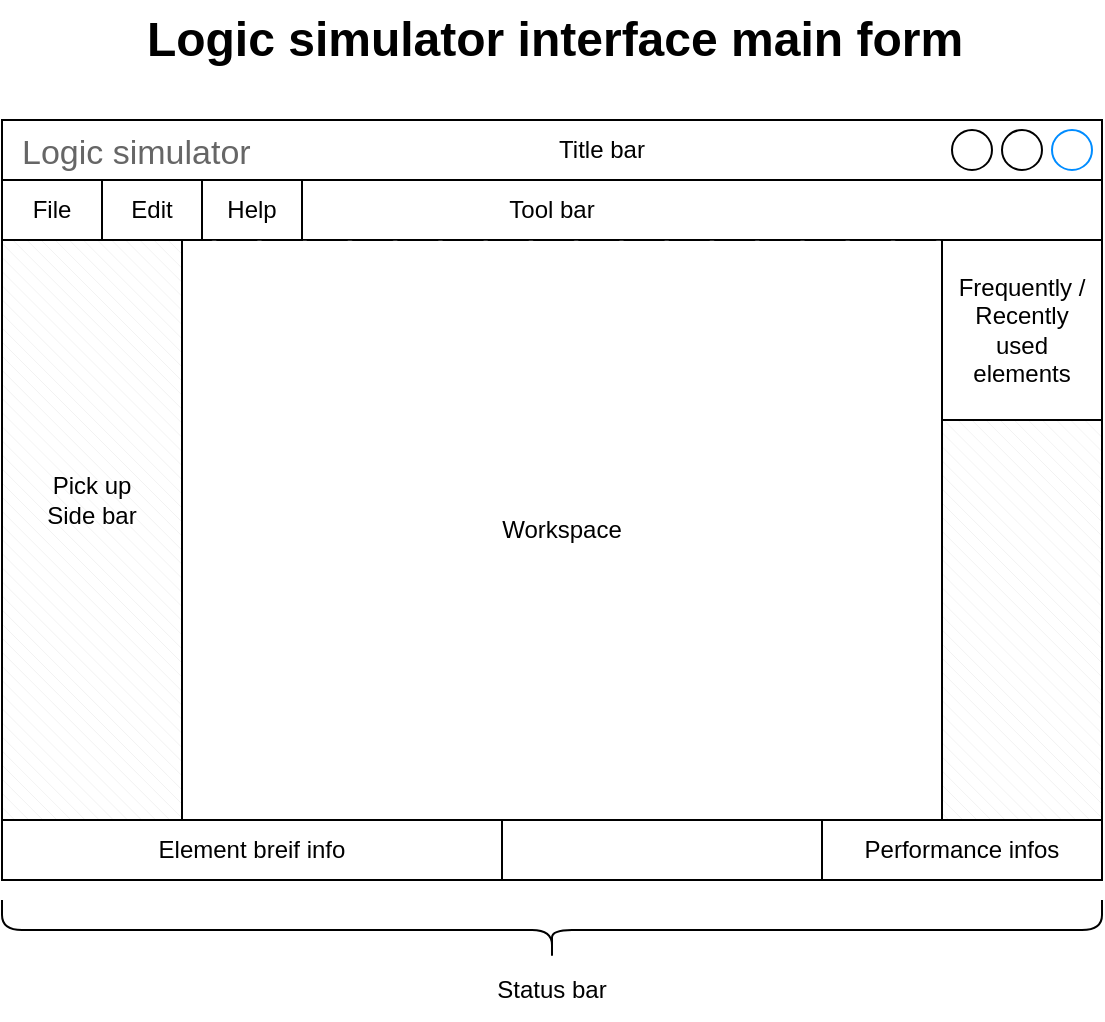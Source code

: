 <mxfile version="21.5.1" type="device" pages="2">
  <diagram id="OG2f1sFL55rAO248vY-V" name="Interface-Main-Form">
    <mxGraphModel dx="856" dy="511" grid="1" gridSize="10" guides="1" tooltips="1" connect="1" arrows="1" fold="1" page="1" pageScale="1" pageWidth="850" pageHeight="1100" math="0" shadow="0">
      <root>
        <mxCell id="0" />
        <mxCell id="1" parent="0" />
        <mxCell id="NI8Sg1Z2OtkD3nPzd_x8-1" value="Logic simulator interface main form" style="text;strokeColor=none;fillColor=none;html=1;fontSize=24;fontStyle=1;verticalAlign=middle;align=center;labelBackgroundColor=none;labelBorderColor=none;spacingTop=0;rounded=0;shadow=0;glass=0;" parent="1" vertex="1">
          <mxGeometry x="223" y="10" width="405" height="40" as="geometry" />
        </mxCell>
        <mxCell id="NI8Sg1Z2OtkD3nPzd_x8-2" value="Logic simulator" style="strokeWidth=1;shadow=0;dashed=0;align=center;html=1;shape=mxgraph.mockup.containers.window;align=left;verticalAlign=top;spacingLeft=8;strokeColor2=#008cff;strokeColor3=#c4c4c4;fontColor=#666666;mainText=;fontSize=17;labelBackgroundColor=none;whiteSpace=wrap;" parent="1" vertex="1">
          <mxGeometry x="150" y="70" width="550" height="380" as="geometry" />
        </mxCell>
        <mxCell id="NI8Sg1Z2OtkD3nPzd_x8-3" value="Tool bar" style="rounded=0;whiteSpace=wrap;html=1;" parent="1" vertex="1">
          <mxGeometry x="150" y="100" width="550" height="30" as="geometry" />
        </mxCell>
        <mxCell id="NI8Sg1Z2OtkD3nPzd_x8-4" value="" style="rounded=0;whiteSpace=wrap;html=1;" parent="1" vertex="1">
          <mxGeometry x="150" y="420" width="550" height="30" as="geometry" />
        </mxCell>
        <mxCell id="NI8Sg1Z2OtkD3nPzd_x8-5" value="Performance infos" style="shape=partialRectangle;whiteSpace=wrap;html=1;right=0;top=0;bottom=0;fillColor=none;routingCenterX=-0.5;" parent="1" vertex="1">
          <mxGeometry x="560" y="420" width="140" height="30" as="geometry" />
        </mxCell>
        <mxCell id="NI8Sg1Z2OtkD3nPzd_x8-6" value="Element breif info" style="shape=partialRectangle;whiteSpace=wrap;html=1;right=0;top=0;bottom=0;fillColor=none;routingCenterX=-0.5;flipH=1;" parent="1" vertex="1">
          <mxGeometry x="150" y="420" width="250" height="30" as="geometry" />
        </mxCell>
        <mxCell id="NI8Sg1Z2OtkD3nPzd_x8-7" value="" style="shape=curlyBracket;whiteSpace=wrap;html=1;rounded=1;labelPosition=left;verticalLabelPosition=middle;align=right;verticalAlign=middle;direction=north;size=0.5;flipV=0;" parent="1" vertex="1">
          <mxGeometry x="150" y="460" width="550" height="30" as="geometry" />
        </mxCell>
        <mxCell id="NI8Sg1Z2OtkD3nPzd_x8-8" value="Status bar" style="text;html=1;strokeColor=none;fillColor=none;align=center;verticalAlign=middle;whiteSpace=wrap;rounded=0;" parent="1" vertex="1">
          <mxGeometry x="395" y="490" width="60" height="30" as="geometry" />
        </mxCell>
        <mxCell id="NI8Sg1Z2OtkD3nPzd_x8-9" value="" style="verticalLabelPosition=bottom;verticalAlign=top;html=1;shape=mxgraph.basic.patternFillRect;fillStyle=diagRev;step=5;fillStrokeWidth=0.2;fillStrokeColor=#dddddd;" parent="1" vertex="1">
          <mxGeometry x="150" y="130" width="90" height="290" as="geometry" />
        </mxCell>
        <mxCell id="NI8Sg1Z2OtkD3nPzd_x8-10" value="Pick up&lt;br&gt;Side bar" style="text;html=1;strokeColor=none;fillColor=none;align=center;verticalAlign=middle;whiteSpace=wrap;rounded=0;" parent="1" vertex="1">
          <mxGeometry x="165" y="245" width="60" height="30" as="geometry" />
        </mxCell>
        <mxCell id="NI8Sg1Z2OtkD3nPzd_x8-11" value="Workspace" style="rounded=0;whiteSpace=wrap;html=1;fillStyle=dashed;fillColor=#FFFFFF;strokeColor=default;strokeWidth=1;perimeterSpacing=0;opacity=30;" parent="1" vertex="1">
          <mxGeometry x="240" y="130" width="380" height="290" as="geometry" />
        </mxCell>
        <mxCell id="NI8Sg1Z2OtkD3nPzd_x8-12" value="Title bar" style="text;html=1;strokeColor=none;fillColor=none;align=center;verticalAlign=middle;whiteSpace=wrap;rounded=0;" parent="1" vertex="1">
          <mxGeometry x="420" y="70" width="60" height="30" as="geometry" />
        </mxCell>
        <mxCell id="NI8Sg1Z2OtkD3nPzd_x8-13" value="File" style="shape=partialRectangle;whiteSpace=wrap;html=1;right=0;top=0;bottom=0;fillColor=none;routingCenterX=-0.5;flipH=1;" parent="1" vertex="1">
          <mxGeometry x="150" y="100" width="50" height="30" as="geometry" />
        </mxCell>
        <mxCell id="NI8Sg1Z2OtkD3nPzd_x8-14" value="Edit" style="shape=partialRectangle;whiteSpace=wrap;html=1;right=0;top=0;bottom=0;fillColor=none;routingCenterX=-0.5;flipH=1;" parent="1" vertex="1">
          <mxGeometry x="200" y="100" width="50" height="30" as="geometry" />
        </mxCell>
        <mxCell id="NI8Sg1Z2OtkD3nPzd_x8-15" value="Help" style="shape=partialRectangle;whiteSpace=wrap;html=1;right=0;top=0;bottom=0;fillColor=none;routingCenterX=-0.5;flipH=1;" parent="1" vertex="1">
          <mxGeometry x="250" y="100" width="50" height="30" as="geometry" />
        </mxCell>
        <mxCell id="9Z9pE5Dj8Uvhc_ZKD6Wf-2" value="" style="verticalLabelPosition=bottom;verticalAlign=top;html=1;shape=mxgraph.basic.patternFillRect;fillStyle=diagRev;step=5;fillStrokeWidth=0.2;fillStrokeColor=#dddddd;" parent="1" vertex="1">
          <mxGeometry x="620" y="130" width="80" height="290" as="geometry" />
        </mxCell>
        <mxCell id="9Z9pE5Dj8Uvhc_ZKD6Wf-4" value="Frequently / Recently&lt;br&gt;used&lt;br&gt;elements" style="whiteSpace=wrap;html=1;" parent="1" vertex="1">
          <mxGeometry x="620" y="130" width="80" height="90" as="geometry" />
        </mxCell>
      </root>
    </mxGraphModel>
  </diagram>
  <diagram name="Main-Diagram" id="ec-B2XGhp9YhawGBD6rM">
    <mxGraphModel dx="856" dy="511" grid="1" gridSize="10" guides="1" tooltips="1" connect="1" arrows="1" fold="1" page="1" pageScale="1" pageWidth="850" pageHeight="1100" background="none" math="0" shadow="0">
      <root>
        <mxCell id="0" />
        <mxCell id="1" parent="0" />
        <mxCell id="m5PDBYQBEZbPhpN9fFBM-1" value="Logic simulator diagram" style="text;strokeColor=none;fillColor=none;html=1;fontSize=24;fontStyle=1;verticalAlign=middle;align=center;" parent="1" vertex="1">
          <mxGeometry x="278" y="10" width="295" height="40" as="geometry" />
        </mxCell>
        <mxCell id="m5PDBYQBEZbPhpN9fFBM-4" value="" style="rounded=0;whiteSpace=wrap;html=1;labelBackgroundColor=none;fillColor=none;" parent="1" vertex="1">
          <mxGeometry x="20" y="60" width="140" height="70" as="geometry" />
        </mxCell>
        <mxCell id="m5PDBYQBEZbPhpN9fFBM-3" value="&lt;font style=&quot;&quot;&gt;&lt;font style=&quot;font-size: 22px;&quot;&gt;Brief:&lt;/font&gt;&lt;br&gt;&lt;font style=&quot;font-size: 14px;&quot;&gt;Language: C++&lt;br&gt;&lt;/font&gt;&lt;span style=&quot;font-size: 14px;&quot;&gt;Libary: SDL2&lt;/span&gt;&lt;br&gt;&lt;/font&gt;" style="text;html=1;strokeColor=none;fillColor=none;align=left;verticalAlign=top;whiteSpace=wrap;rounded=0;spacingLeft=7;labelBorderColor=none;spacing=0;" parent="1" vertex="1">
          <mxGeometry x="20" y="60" width="110" height="70" as="geometry" />
        </mxCell>
        <mxCell id="VSFz6ar4uuo32fP8vjk9-1" value="Main Program" style="whiteSpace=wrap;html=1;verticalAlign=top;" parent="1" vertex="1">
          <mxGeometry x="225" y="60" width="530" height="280" as="geometry" />
        </mxCell>
        <mxCell id="VSFz6ar4uuo32fP8vjk9-3" value="Main window (SDL_Window)" style="whiteSpace=wrap;html=1;verticalAlign=top;" parent="1" vertex="1">
          <mxGeometry x="425" y="100" width="320" height="220" as="geometry" />
        </mxCell>
        <mxCell id="VSFz6ar4uuo32fP8vjk9-5" style="edgeStyle=orthogonalEdgeStyle;rounded=0;orthogonalLoop=1;jettySize=auto;html=1;entryX=0;entryY=0.5;entryDx=0;entryDy=0;fillColor=#1ba1e2;strokeColor=#006EAF;" parent="1" source="VSFz6ar4uuo32fP8vjk9-4" target="VSFz6ar4uuo32fP8vjk9-3" edge="1">
          <mxGeometry relative="1" as="geometry" />
        </mxCell>
        <mxCell id="VSFz6ar4uuo32fP8vjk9-7" value="Updates" style="edgeLabel;html=1;align=center;verticalAlign=middle;resizable=0;points=[];horizontal=1;" parent="VSFz6ar4uuo32fP8vjk9-5" vertex="1" connectable="0">
          <mxGeometry x="-0.3" y="1" relative="1" as="geometry">
            <mxPoint x="-6" y="18" as="offset" />
          </mxGeometry>
        </mxCell>
        <mxCell id="VSFz6ar4uuo32fP8vjk9-4" value="Main renderer (SDL_Renderer)" style="whiteSpace=wrap;html=1;" parent="1" vertex="1">
          <mxGeometry x="235" y="100" width="120" height="60" as="geometry" />
        </mxCell>
        <mxCell id="sDc5UA4R_ALe3xpX3wN5-1" value="Component picker" style="whiteSpace=wrap;html=1;fillStyle=dashed;fillColor=none;" parent="1" vertex="1">
          <mxGeometry x="435" y="140" width="120" height="30" as="geometry" />
        </mxCell>
        <mxCell id="sDc5UA4R_ALe3xpX3wN5-2" value="Workspace" style="whiteSpace=wrap;html=1;verticalAlign=top;fillStyle=dashed;fillColor=none;fontColor=#ffffff;strokeColor=default;" parent="1" vertex="1">
          <mxGeometry x="435" y="180" width="120" height="130" as="geometry" />
        </mxCell>
        <mxCell id="sDc5UA4R_ALe3xpX3wN5-3" value="Surface (SDL_Surface)" style="whiteSpace=wrap;html=1;" parent="1" vertex="1">
          <mxGeometry x="445" y="260" width="90" height="40" as="geometry" />
        </mxCell>
        <mxCell id="sDc5UA4R_ALe3xpX3wN5-14" value="Components Register" style="whiteSpace=wrap;html=1;" parent="1" vertex="1">
          <mxGeometry x="445" y="212.5" width="90" height="35" as="geometry" />
        </mxCell>
        <mxCell id="sDc5UA4R_ALe3xpX3wN5-18" value="Component" style="whiteSpace=wrap;html=1;verticalAlign=top;fillColor=none;fontColor=#ffffff;strokeColor=default;fillStyle=dashed;" parent="1" vertex="1">
          <mxGeometry x="615" y="130" width="120" height="105" as="geometry" />
        </mxCell>
        <mxCell id="sDc5UA4R_ALe3xpX3wN5-10" value="Coords" style="whiteSpace=wrap;html=1;" parent="1" vertex="1">
          <mxGeometry x="635" y="170" width="70" height="20" as="geometry" />
        </mxCell>
        <mxCell id="sDc5UA4R_ALe3xpX3wN5-16" style="edgeStyle=orthogonalEdgeStyle;rounded=0;orthogonalLoop=1;jettySize=auto;html=1;exitX=0;exitY=0.5;exitDx=0;exitDy=0;entryX=1;entryY=0.5;entryDx=0;entryDy=0;fillColor=#1ba1e2;strokeColor=#006EAF;" parent="1" source="sDc5UA4R_ALe3xpX3wN5-10" target="sDc5UA4R_ALe3xpX3wN5-14" edge="1">
          <mxGeometry relative="1" as="geometry" />
        </mxCell>
        <mxCell id="sDc5UA4R_ALe3xpX3wN5-11" value="Surface" style="whiteSpace=wrap;html=1;" parent="1" vertex="1">
          <mxGeometry x="635" y="200" width="70" height="20" as="geometry" />
        </mxCell>
        <mxCell id="sDc5UA4R_ALe3xpX3wN5-17" style="edgeStyle=orthogonalEdgeStyle;rounded=0;orthogonalLoop=1;jettySize=auto;html=1;exitX=0;exitY=0.5;exitDx=0;exitDy=0;entryX=1;entryY=0.5;entryDx=0;entryDy=0;fillColor=#1ba1e2;strokeColor=#006EAF;" parent="1" source="sDc5UA4R_ALe3xpX3wN5-11" target="sDc5UA4R_ALe3xpX3wN5-3" edge="1">
          <mxGeometry relative="1" as="geometry">
            <Array as="points">
              <mxPoint x="605" y="210" />
              <mxPoint x="605" y="280" />
            </Array>
          </mxGeometry>
        </mxCell>
        <mxCell id="sDc5UA4R_ALe3xpX3wN5-20" style="edgeStyle=orthogonalEdgeStyle;rounded=0;orthogonalLoop=1;jettySize=auto;html=1;exitX=1;exitY=0.5;exitDx=0;exitDy=0;entryX=1;entryY=0.5;entryDx=0;entryDy=0;fillColor=#1ba1e2;strokeColor=#006EAF;" parent="1" source="sDc5UA4R_ALe3xpX3wN5-1" target="sDc5UA4R_ALe3xpX3wN5-10" edge="1">
          <mxGeometry relative="1" as="geometry">
            <Array as="points">
              <mxPoint x="725" y="155" />
              <mxPoint x="725" y="180" />
            </Array>
          </mxGeometry>
        </mxCell>
        <mxCell id="sDc5UA4R_ALe3xpX3wN5-21" style="edgeStyle=orthogonalEdgeStyle;rounded=0;orthogonalLoop=1;jettySize=auto;html=1;exitX=1;exitY=0.5;exitDx=0;exitDy=0;entryX=1;entryY=0.5;entryDx=0;entryDy=0;fillColor=#1ba1e2;strokeColor=#006EAF;" parent="1" source="sDc5UA4R_ALe3xpX3wN5-1" target="sDc5UA4R_ALe3xpX3wN5-11" edge="1">
          <mxGeometry relative="1" as="geometry">
            <Array as="points">
              <mxPoint x="725" y="155" />
              <mxPoint x="725" y="210" />
            </Array>
          </mxGeometry>
        </mxCell>
        <mxCell id="sDc5UA4R_ALe3xpX3wN5-22" value="Copy" style="edgeLabel;html=1;align=center;verticalAlign=middle;resizable=0;points=[];" parent="sDc5UA4R_ALe3xpX3wN5-21" vertex="1" connectable="0">
          <mxGeometry x="-0.795" y="-1" relative="1" as="geometry">
            <mxPoint y="-1" as="offset" />
          </mxGeometry>
        </mxCell>
        <mxCell id="3KWn7YpKTEG4VWdJ-UBv-1" value="&lt;b&gt;Workspace&lt;br&gt;&lt;br&gt;&lt;/b&gt;The main working surface, where components are placed and manipulated, it has the following members:" style="whiteSpace=wrap;html=1;verticalAlign=top;spacingTop=5;" parent="1" vertex="1">
          <mxGeometry x="20" y="370" width="420" height="270" as="geometry" />
        </mxCell>
        <mxCell id="3KWn7YpKTEG4VWdJ-UBv-2" value="&lt;b&gt;Components register:&lt;/b&gt;&amp;nbsp;stores all inserted components and wires with their coordinates." style="whiteSpace=wrap;html=1;align=left;verticalAlign=top;spacingLeft=4;" parent="1" vertex="1">
          <mxGeometry x="30" y="450" width="190" height="60" as="geometry" />
        </mxCell>
        <mxCell id="3KWn7YpKTEG4VWdJ-UBv-3" value="&lt;b&gt;Global surface: &lt;/b&gt;it&#39;s of type &#39;SDL_Surface&#39;, the main and the global components container." style="whiteSpace=wrap;html=1;align=left;verticalAlign=top;spacingLeft=4;" parent="1" vertex="1">
          <mxGeometry x="30" y="520" width="190" height="60" as="geometry" />
        </mxCell>
        <mxCell id="ZBSD3v2UthRgnOuR1E1o-1" value="&lt;b&gt;Context menu:&lt;/b&gt;&amp;nbsp;handles multiple workspace actions." style="whiteSpace=wrap;html=1;align=left;verticalAlign=top;spacingLeft=4;" parent="1" vertex="1">
          <mxGeometry x="30" y="590" width="190" height="40" as="geometry" />
        </mxCell>
        <mxCell id="ZBSD3v2UthRgnOuR1E1o-3" value="&lt;b&gt;Grid system:&lt;/b&gt;&amp;nbsp;the workspace should have grid properties for placing diffrent components and moving them (snapping)." style="whiteSpace=wrap;html=1;align=left;verticalAlign=top;spacingLeft=4;" parent="1" vertex="1">
          <mxGeometry x="235" y="450" width="190" height="70" as="geometry" />
        </mxCell>
        <mxCell id="ZBSD3v2UthRgnOuR1E1o-4" value="&lt;b&gt;Mouse pointer allocator:&lt;/b&gt;&amp;nbsp;this will allocate mouse pointer position when it is inside workspace surface, this can manipulate multiple components and circuits." style="whiteSpace=wrap;html=1;align=left;verticalAlign=top;spacingLeft=4;" parent="1" vertex="1">
          <mxGeometry x="235" y="530" width="190" height="80" as="geometry" />
        </mxCell>
        <mxCell id="ZBSD3v2UthRgnOuR1E1o-5" value="&lt;b&gt;Component&lt;/b&gt;&lt;br&gt;&lt;br&gt;The main unit of logical circuit, it may be an AND, OR gate in built-in and can be extended to multiple complex components assembled together, it can be placed and manipulated in workspace, it has the following members:" style="whiteSpace=wrap;html=1;verticalAlign=top;spacingTop=5;" parent="1" vertex="1">
          <mxGeometry x="450" y="370" width="350" height="280" as="geometry" />
        </mxCell>
        <mxCell id="ZBSD3v2UthRgnOuR1E1o-7" value="&lt;b&gt;Shape:&lt;/b&gt;&amp;nbsp;the main graphical shape of component, it can make distinguishing the second one easy amoung others like." style="whiteSpace=wrap;html=1;align=left;verticalAlign=top;spacingLeft=4;" parent="1" vertex="1">
          <mxGeometry x="460" y="475" width="150" height="85" as="geometry" />
        </mxCell>
        <mxCell id="ZBSD3v2UthRgnOuR1E1o-8" value="&lt;b&gt;Pins:&lt;/b&gt;&amp;nbsp;these are inputs and outputs of the component, they are refrences to other component pins." style="whiteSpace=wrap;html=1;align=left;verticalAlign=top;spacingLeft=4;" parent="1" vertex="1">
          <mxGeometry x="460" y="570" width="150" height="70" as="geometry" />
        </mxCell>
        <mxCell id="ZBSD3v2UthRgnOuR1E1o-9" value="&lt;b&gt;Component logic:&lt;/b&gt;&amp;nbsp;the main component set of rules and conditions that create outputs according to inputs, which describes the component functionnality." style="whiteSpace=wrap;html=1;align=left;verticalAlign=top;spacingLeft=4;" parent="1" vertex="1">
          <mxGeometry x="625" y="475" width="165" height="95" as="geometry" />
        </mxCell>
        <mxCell id="sP2U5dTdrGwlujyf8ZMa-2" value="&lt;b&gt;Project structure&lt;/b&gt;&lt;br&gt;The project main file system structure that serials the workspace and stores it for the ability to save project and make it portable, it is an xml file handling all of that, its brief content as follows:" style="whiteSpace=wrap;html=1;verticalAlign=top;spacingTop=0;spacingLeft=0;spacingRight=0;spacing=5;" parent="1" vertex="1">
          <mxGeometry x="20" y="660" width="220" height="300" as="geometry" />
        </mxCell>
        <mxCell id="sP2U5dTdrGwlujyf8ZMa-3" value="&lt;b&gt;Workspace properties:&lt;/b&gt;&amp;nbsp;diffrent workspace properties." style="whiteSpace=wrap;html=1;align=left;verticalAlign=top;spacingLeft=4;" parent="1" vertex="1">
          <mxGeometry x="30" y="770" width="190" height="40" as="geometry" />
        </mxCell>
        <mxCell id="sP2U5dTdrGwlujyf8ZMa-4" value="&lt;b&gt;Components placement:&lt;/b&gt;&amp;nbsp;stores components inserted in workspace with all of their properties to be loaded into workspace components register." style="whiteSpace=wrap;html=1;align=left;verticalAlign=top;spacingLeft=4;" parent="1" vertex="1">
          <mxGeometry x="30" y="820" width="190" height="80" as="geometry" />
        </mxCell>
        <mxCell id="sP2U5dTdrGwlujyf8ZMa-5" value="&lt;b&gt;Project properties:&lt;/b&gt;&amp;nbsp;diffrent project properties and settings." style="whiteSpace=wrap;html=1;align=left;verticalAlign=top;spacingLeft=4;" parent="1" vertex="1">
          <mxGeometry x="30" y="910" width="190" height="40" as="geometry" />
        </mxCell>
        <mxCell id="sP2U5dTdrGwlujyf8ZMa-6" value="&lt;b&gt;Component picker&lt;/b&gt;&lt;br&gt;&lt;br&gt;It can be a side bar, window, or a context menu item, where the user can pick a component and place it into workspace, it may have 2 picking modes: continous (multiple placing) and descrete (drag and drop)." style="whiteSpace=wrap;html=1;verticalAlign=top;spacingTop=5;" parent="1" vertex="1">
          <mxGeometry x="20" y="150" width="130" height="190" as="geometry" />
        </mxCell>
        <mxCell id="ZBSD3v2UthRgnOuR1E1o-6" style="edgeStyle=orthogonalEdgeStyle;rounded=0;orthogonalLoop=1;jettySize=auto;html=1;exitX=1;exitY=0.5;exitDx=0;exitDy=0;fillColor=#1ba1e2;strokeColor=#006EAF;" parent="1" source="sDc5UA4R_ALe3xpX3wN5-18" target="ZBSD3v2UthRgnOuR1E1o-5" edge="1">
          <mxGeometry relative="1" as="geometry">
            <Array as="points">
              <mxPoint x="780" y="183" />
              <mxPoint x="780" y="350" />
              <mxPoint x="630" y="350" />
            </Array>
          </mxGeometry>
        </mxCell>
        <mxCell id="3KWn7YpKTEG4VWdJ-UBv-33" style="edgeStyle=orthogonalEdgeStyle;rounded=0;orthogonalLoop=1;jettySize=auto;html=1;exitX=0;exitY=0.5;exitDx=0;exitDy=0;entryX=0.5;entryY=0;entryDx=0;entryDy=0;fillColor=#1ba1e2;strokeColor=#006EAF;" parent="1" source="sDc5UA4R_ALe3xpX3wN5-2" target="3KWn7YpKTEG4VWdJ-UBv-1" edge="1">
          <mxGeometry relative="1" as="geometry">
            <Array as="points">
              <mxPoint x="200" y="245" />
              <mxPoint x="200" y="350" />
              <mxPoint x="230" y="350" />
            </Array>
          </mxGeometry>
        </mxCell>
        <mxCell id="sP2U5dTdrGwlujyf8ZMa-7" style="edgeStyle=orthogonalEdgeStyle;rounded=0;orthogonalLoop=1;jettySize=auto;html=1;exitX=0;exitY=0.5;exitDx=0;exitDy=0;entryX=1;entryY=0.25;entryDx=0;entryDy=0;fillColor=#1ba1e2;strokeColor=#006EAF;" parent="1" source="sDc5UA4R_ALe3xpX3wN5-1" target="sP2U5dTdrGwlujyf8ZMa-6" edge="1">
          <mxGeometry relative="1" as="geometry">
            <Array as="points">
              <mxPoint x="410" y="155" />
              <mxPoint x="410" y="90" />
              <mxPoint x="200" y="90" />
              <mxPoint x="200" y="198" />
            </Array>
          </mxGeometry>
        </mxCell>
        <mxCell id="TyoQpwEJwcEPV2SL_oIu-78" value="&lt;b&gt;Circuit wiring system&lt;/b&gt;" style="whiteSpace=wrap;html=1;verticalAlign=top;spacingTop=0;spacingLeft=0;spacingRight=0;spacing=5;" parent="1" vertex="1">
          <mxGeometry x="560" y="660" width="280" height="400" as="geometry" />
        </mxCell>
        <mxCell id="TyoQpwEJwcEPV2SL_oIu-79" value="" style="group" parent="1" vertex="1" connectable="0">
          <mxGeometry x="250" y="660" width="300" height="340" as="geometry" />
        </mxCell>
        <mxCell id="TyoQpwEJwcEPV2SL_oIu-2" value="&lt;b&gt;Undo/Redo system&lt;/b&gt;" style="whiteSpace=wrap;html=1;verticalAlign=top;spacingTop=0;spacingLeft=0;spacingRight=0;spacing=5;" parent="TyoQpwEJwcEPV2SL_oIu-79" vertex="1">
          <mxGeometry width="300" height="340" as="geometry" />
        </mxCell>
        <mxCell id="TyoQpwEJwcEPV2SL_oIu-5" value="Secondary stack" style="shape=cylinder3;whiteSpace=wrap;html=1;boundedLbl=1;backgroundOutline=1;size=12.667;lid=0;fillColor=#3E872B;fontColor=#ffffff;strokeColor=#3A5431;" parent="TyoQpwEJwcEPV2SL_oIu-79" vertex="1">
          <mxGeometry x="185" y="220" width="65" height="80" as="geometry" />
        </mxCell>
        <mxCell id="TyoQpwEJwcEPV2SL_oIu-6" value="Primary stack" style="shape=cylinder3;whiteSpace=wrap;html=1;boundedLbl=1;backgroundOutline=1;size=12.667;lid=0;fillColor=#2B5087;strokeColor=#314354;fontColor=#ffffff;" parent="TyoQpwEJwcEPV2SL_oIu-79" vertex="1">
          <mxGeometry x="95" y="160" width="65" height="80" as="geometry" />
        </mxCell>
        <mxCell id="TyoQpwEJwcEPV2SL_oIu-73" style="edgeStyle=orthogonalEdgeStyle;rounded=0;orthogonalLoop=1;jettySize=auto;html=1;exitX=0.5;exitY=1;exitDx=0;exitDy=0;entryX=0.145;entryY=0;entryDx=0;entryDy=3.673;entryPerimeter=0;curved=1;fillColor=#1ba1e2;strokeColor=#006EAF;" parent="TyoQpwEJwcEPV2SL_oIu-79" source="TyoQpwEJwcEPV2SL_oIu-15" target="TyoQpwEJwcEPV2SL_oIu-6" edge="1">
          <mxGeometry relative="1" as="geometry">
            <Array as="points">
              <mxPoint x="218" y="100" />
              <mxPoint x="104" y="100" />
            </Array>
          </mxGeometry>
        </mxCell>
        <mxCell id="TyoQpwEJwcEPV2SL_oIu-74" value="Stack" style="edgeLabel;html=1;align=center;verticalAlign=middle;resizable=0;points=[];" parent="TyoQpwEJwcEPV2SL_oIu-73" vertex="1" connectable="0">
          <mxGeometry x="0.069" y="4" relative="1" as="geometry">
            <mxPoint x="-12" y="6" as="offset" />
          </mxGeometry>
        </mxCell>
        <mxCell id="TyoQpwEJwcEPV2SL_oIu-15" value="Action" style="whiteSpace=wrap;html=1;fillColor=#1ba1e2;fontColor=#ffffff;strokeColor=#006EAF;" parent="TyoQpwEJwcEPV2SL_oIu-79" vertex="1">
          <mxGeometry x="190" y="50" width="55" height="20" as="geometry" />
        </mxCell>
        <mxCell id="TyoQpwEJwcEPV2SL_oIu-21" value="Components Register" style="whiteSpace=wrap;html=1;" parent="TyoQpwEJwcEPV2SL_oIu-79" vertex="1">
          <mxGeometry x="30" y="50" width="125" height="30" as="geometry" />
        </mxCell>
        <mxCell id="TyoQpwEJwcEPV2SL_oIu-59" style="edgeStyle=orthogonalEdgeStyle;rounded=0;orthogonalLoop=1;jettySize=auto;html=1;exitX=1;exitY=0.5;exitDx=0;exitDy=0;entryX=0.5;entryY=1;entryDx=0;entryDy=0;entryPerimeter=0;fillColor=#60a917;strokeColor=#2D7600;curved=1;" parent="TyoQpwEJwcEPV2SL_oIu-79" source="TyoQpwEJwcEPV2SL_oIu-24" target="TyoQpwEJwcEPV2SL_oIu-6" edge="1">
          <mxGeometry relative="1" as="geometry">
            <Array as="points">
              <mxPoint x="128" y="280" />
            </Array>
          </mxGeometry>
        </mxCell>
        <mxCell id="TyoQpwEJwcEPV2SL_oIu-24" value="Undo" style="whiteSpace=wrap;html=1;fillColor=#60a917;fontColor=#ffffff;strokeColor=#2D7600;" parent="TyoQpwEJwcEPV2SL_oIu-79" vertex="1">
          <mxGeometry x="35" y="270" width="55" height="20" as="geometry" />
        </mxCell>
        <mxCell id="TyoQpwEJwcEPV2SL_oIu-37" style="edgeStyle=orthogonalEdgeStyle;rounded=0;orthogonalLoop=1;jettySize=auto;html=1;exitX=0.5;exitY=1;exitDx=0;exitDy=0;entryX=0.145;entryY=0;entryDx=0;entryDy=3.673;entryPerimeter=0;fillColor=#60a917;strokeColor=#2D7600;curved=1;" parent="TyoQpwEJwcEPV2SL_oIu-79" source="TyoQpwEJwcEPV2SL_oIu-34" target="TyoQpwEJwcEPV2SL_oIu-5" edge="1">
          <mxGeometry relative="1" as="geometry">
            <Array as="points">
              <mxPoint x="251" y="190" />
              <mxPoint x="194" y="190" />
            </Array>
          </mxGeometry>
        </mxCell>
        <mxCell id="TyoQpwEJwcEPV2SL_oIu-50" value="Stack" style="edgeLabel;html=1;align=center;verticalAlign=middle;resizable=0;points=[];rotation=2;" parent="TyoQpwEJwcEPV2SL_oIu-37" vertex="1" connectable="0">
          <mxGeometry x="-0.279" y="-1" relative="1" as="geometry">
            <mxPoint x="-10" y="1" as="offset" />
          </mxGeometry>
        </mxCell>
        <mxCell id="TyoQpwEJwcEPV2SL_oIu-45" style="edgeStyle=orthogonalEdgeStyle;rounded=0;orthogonalLoop=1;jettySize=auto;html=1;exitX=0;exitY=0.5;exitDx=0;exitDy=0;entryX=0.855;entryY=0;entryDx=0;entryDy=3.673;entryPerimeter=0;curved=1;fillColor=#d80073;strokeColor=#A50040;" parent="TyoQpwEJwcEPV2SL_oIu-79" source="TyoQpwEJwcEPV2SL_oIu-34" target="TyoQpwEJwcEPV2SL_oIu-6" edge="1">
          <mxGeometry relative="1" as="geometry">
            <Array as="points">
              <mxPoint x="200" y="155" />
              <mxPoint x="200" y="140" />
              <mxPoint x="151" y="140" />
              <mxPoint x="151" y="160" />
              <mxPoint x="151" y="160" />
            </Array>
          </mxGeometry>
        </mxCell>
        <mxCell id="TyoQpwEJwcEPV2SL_oIu-46" value="Stack" style="edgeLabel;html=1;align=center;verticalAlign=middle;resizable=0;points=[];" parent="TyoQpwEJwcEPV2SL_oIu-45" vertex="1" connectable="0">
          <mxGeometry x="-0.295" y="1" relative="1" as="geometry">
            <mxPoint x="-17" y="-1" as="offset" />
          </mxGeometry>
        </mxCell>
        <mxCell id="TyoQpwEJwcEPV2SL_oIu-34" value="Unstacked item" style="whiteSpace=wrap;html=1;" parent="TyoQpwEJwcEPV2SL_oIu-79" vertex="1">
          <mxGeometry x="217.5" y="140" width="67.5" height="30" as="geometry" />
        </mxCell>
        <mxCell id="TyoQpwEJwcEPV2SL_oIu-44" style="edgeStyle=orthogonalEdgeStyle;rounded=0;orthogonalLoop=1;jettySize=auto;html=1;exitX=0.5;exitY=0;exitDx=0;exitDy=0;exitPerimeter=0;entryX=0.75;entryY=1;entryDx=0;entryDy=0;curved=1;fillColor=#d80073;strokeColor=#A50040;" parent="TyoQpwEJwcEPV2SL_oIu-79" source="TyoQpwEJwcEPV2SL_oIu-5" target="TyoQpwEJwcEPV2SL_oIu-34" edge="1">
          <mxGeometry relative="1" as="geometry">
            <Array as="points">
              <mxPoint x="218" y="210" />
              <mxPoint x="268" y="210" />
            </Array>
          </mxGeometry>
        </mxCell>
        <mxCell id="TyoQpwEJwcEPV2SL_oIu-52" value="Unstack" style="edgeLabel;html=1;align=center;verticalAlign=middle;resizable=0;points=[];" parent="TyoQpwEJwcEPV2SL_oIu-44" vertex="1" connectable="0">
          <mxGeometry x="0.078" y="5" relative="1" as="geometry">
            <mxPoint y="-5" as="offset" />
          </mxGeometry>
        </mxCell>
        <mxCell id="TyoQpwEJwcEPV2SL_oIu-39" style="edgeStyle=orthogonalEdgeStyle;rounded=0;orthogonalLoop=1;jettySize=auto;html=1;exitX=0.5;exitY=0;exitDx=0;exitDy=0;exitPerimeter=0;entryX=0.5;entryY=0;entryDx=0;entryDy=0;elbow=vertical;curved=1;fillColor=#60a917;strokeColor=#2D7600;" parent="TyoQpwEJwcEPV2SL_oIu-79" source="TyoQpwEJwcEPV2SL_oIu-6" target="TyoQpwEJwcEPV2SL_oIu-34" edge="1">
          <mxGeometry relative="1" as="geometry">
            <Array as="points">
              <mxPoint x="128" y="120" />
              <mxPoint x="251" y="120" />
            </Array>
          </mxGeometry>
        </mxCell>
        <mxCell id="TyoQpwEJwcEPV2SL_oIu-48" value="Unstack" style="edgeLabel;html=1;align=center;verticalAlign=middle;resizable=0;points=[];" parent="TyoQpwEJwcEPV2SL_oIu-39" vertex="1" connectable="0">
          <mxGeometry x="-0.011" y="1" relative="1" as="geometry">
            <mxPoint x="7" y="2" as="offset" />
          </mxGeometry>
        </mxCell>
        <mxCell id="TyoQpwEJwcEPV2SL_oIu-75" value="1" style="edgeLabel;html=1;align=center;verticalAlign=middle;resizable=0;points=[];" parent="TyoQpwEJwcEPV2SL_oIu-39" vertex="1" connectable="0">
          <mxGeometry x="-0.879" y="-2" relative="1" as="geometry">
            <mxPoint x="-1" as="offset" />
          </mxGeometry>
        </mxCell>
        <mxCell id="TyoQpwEJwcEPV2SL_oIu-53" style="edgeStyle=orthogonalEdgeStyle;rounded=0;orthogonalLoop=1;jettySize=auto;html=1;exitX=1;exitY=0.5;exitDx=0;exitDy=0;entryX=0.5;entryY=1;entryDx=0;entryDy=0;entryPerimeter=0;curved=1;fillColor=#d80073;strokeColor=#A50040;" parent="TyoQpwEJwcEPV2SL_oIu-79" source="TyoQpwEJwcEPV2SL_oIu-40" target="TyoQpwEJwcEPV2SL_oIu-5" edge="1">
          <mxGeometry relative="1" as="geometry">
            <Array as="points">
              <mxPoint x="218" y="320" />
            </Array>
          </mxGeometry>
        </mxCell>
        <mxCell id="TyoQpwEJwcEPV2SL_oIu-40" value="Redo" style="whiteSpace=wrap;html=1;fillColor=#d80073;fontColor=#ffffff;strokeColor=#A50040;" parent="TyoQpwEJwcEPV2SL_oIu-79" vertex="1">
          <mxGeometry x="140" y="310" width="55" height="20" as="geometry" />
        </mxCell>
        <mxCell id="TyoQpwEJwcEPV2SL_oIu-57" style="edgeStyle=orthogonalEdgeStyle;rounded=0;orthogonalLoop=1;jettySize=auto;html=1;exitX=0.5;exitY=0;exitDx=0;exitDy=0;entryX=0.5;entryY=1;entryDx=0;entryDy=0;curved=1;" parent="TyoQpwEJwcEPV2SL_oIu-79" source="TyoQpwEJwcEPV2SL_oIu-54" target="TyoQpwEJwcEPV2SL_oIu-21" edge="1">
          <mxGeometry relative="1" as="geometry" />
        </mxCell>
        <mxCell id="TyoQpwEJwcEPV2SL_oIu-58" value="Load" style="edgeLabel;html=1;align=center;verticalAlign=middle;resizable=0;points=[];" parent="TyoQpwEJwcEPV2SL_oIu-57" vertex="1" connectable="0">
          <mxGeometry x="0.081" y="-1" relative="1" as="geometry">
            <mxPoint x="-3" y="-2" as="offset" />
          </mxGeometry>
        </mxCell>
        <mxCell id="TyoQpwEJwcEPV2SL_oIu-54" value="Top item" style="whiteSpace=wrap;html=1;points=[[0,0,0,0,0],[0,0.25,0,0,0],[0,0.5,0,0,0],[0,0.75,0,0,0],[0,1,0,0,0],[0.25,0,0,0,0],[0.34,1,0,0,0],[0.5,0,0,0,0],[0.5,1,0,0,0],[0.67,1,0,0,0],[0.75,0,0,0,0],[1,0,0,0,0],[1,0.25,0,0,0],[1,0.5,0,0,0],[1,0.75,0,0,0],[1,1,0,0,0]];" parent="TyoQpwEJwcEPV2SL_oIu-79" vertex="1">
          <mxGeometry x="10" y="130" width="67.5" height="30" as="geometry" />
        </mxCell>
        <mxCell id="TyoQpwEJwcEPV2SL_oIu-68" style="edgeStyle=orthogonalEdgeStyle;rounded=0;orthogonalLoop=1;jettySize=auto;html=1;exitX=0;exitY=0.5;exitDx=0;exitDy=0;exitPerimeter=0;entryX=0.5;entryY=1;entryDx=0;entryDy=0;curved=1;fillColor=#008a00;strokeColor=#005700;" parent="TyoQpwEJwcEPV2SL_oIu-79" source="TyoQpwEJwcEPV2SL_oIu-6" target="TyoQpwEJwcEPV2SL_oIu-54" edge="1">
          <mxGeometry relative="1" as="geometry">
            <Array as="points">
              <mxPoint x="44" y="200" />
            </Array>
          </mxGeometry>
        </mxCell>
        <mxCell id="TyoQpwEJwcEPV2SL_oIu-76" value="2" style="edgeLabel;html=1;align=center;verticalAlign=middle;resizable=0;points=[];" parent="TyoQpwEJwcEPV2SL_oIu-68" vertex="1" connectable="0">
          <mxGeometry x="0.407" y="-8" relative="1" as="geometry">
            <mxPoint x="-6" y="-8" as="offset" />
          </mxGeometry>
        </mxCell>
        <mxCell id="TyoQpwEJwcEPV2SL_oIu-70" style="edgeStyle=orthogonalEdgeStyle;rounded=0;orthogonalLoop=1;jettySize=auto;html=1;exitX=0;exitY=0.5;exitDx=0;exitDy=0;exitPerimeter=0;entryX=0.67;entryY=1;entryDx=0;entryDy=0;curved=1;fillColor=#1ba1e2;strokeColor=#006EAF;entryPerimeter=0;" parent="TyoQpwEJwcEPV2SL_oIu-79" source="TyoQpwEJwcEPV2SL_oIu-6" target="TyoQpwEJwcEPV2SL_oIu-54" edge="1">
          <mxGeometry relative="1" as="geometry">
            <Array as="points">
              <mxPoint x="55" y="200" />
              <mxPoint x="55" y="160" />
            </Array>
          </mxGeometry>
        </mxCell>
        <mxCell id="TyoQpwEJwcEPV2SL_oIu-71" style="edgeStyle=orthogonalEdgeStyle;rounded=0;orthogonalLoop=1;jettySize=auto;html=1;exitX=0;exitY=0.5;exitDx=0;exitDy=0;exitPerimeter=0;entryX=0.34;entryY=1;entryDx=0;entryDy=0;curved=1;fillColor=#d80073;strokeColor=#A50040;entryPerimeter=0;" parent="TyoQpwEJwcEPV2SL_oIu-79" source="TyoQpwEJwcEPV2SL_oIu-6" target="TyoQpwEJwcEPV2SL_oIu-54" edge="1">
          <mxGeometry relative="1" as="geometry">
            <Array as="points">
              <mxPoint x="33" y="200" />
            </Array>
          </mxGeometry>
        </mxCell>
        <mxCell id="TyoQpwEJwcEPV2SL_oIu-88" style="edgeStyle=orthogonalEdgeStyle;rounded=0;orthogonalLoop=1;jettySize=auto;html=1;exitX=1;exitY=0.5;exitDx=0;exitDy=0;entryX=0.5;entryY=0;entryDx=0;entryDy=0;" parent="1" source="TyoQpwEJwcEPV2SL_oIu-81" target="TyoQpwEJwcEPV2SL_oIu-87" edge="1">
          <mxGeometry relative="1" as="geometry">
            <Array as="points">
              <mxPoint x="670" y="880" />
              <mxPoint x="670" y="850" />
              <mxPoint x="746" y="850" />
            </Array>
          </mxGeometry>
        </mxCell>
        <mxCell id="TyoQpwEJwcEPV2SL_oIu-81" value="Get mouse pointer&lt;br&gt;location" style="ellipse;whiteSpace=wrap;html=1;spacing=4;" parent="1" vertex="1">
          <mxGeometry x="583" y="850" width="73" height="60" as="geometry" />
        </mxCell>
        <mxCell id="TyoQpwEJwcEPV2SL_oIu-84" style="edgeStyle=orthogonalEdgeStyle;rounded=0;orthogonalLoop=1;jettySize=auto;html=1;exitX=0.5;exitY=1;exitDx=0;exitDy=0;entryX=0.5;entryY=0;entryDx=0;entryDy=0;" parent="1" source="TyoQpwEJwcEPV2SL_oIu-82" target="TyoQpwEJwcEPV2SL_oIu-81" edge="1">
          <mxGeometry relative="1" as="geometry">
            <Array as="points">
              <mxPoint x="753" y="830" />
              <mxPoint x="620" y="830" />
              <mxPoint x="620" y="850" />
            </Array>
          </mxGeometry>
        </mxCell>
        <mxCell id="TyoQpwEJwcEPV2SL_oIu-82" value="On mouse move" style="whiteSpace=wrap;html=1;" parent="1" vertex="1">
          <mxGeometry x="705" y="780" width="95" height="30" as="geometry" />
        </mxCell>
        <mxCell id="TyoQpwEJwcEPV2SL_oIu-92" style="edgeStyle=orthogonalEdgeStyle;rounded=0;orthogonalLoop=1;jettySize=auto;html=1;exitX=0.5;exitY=1;exitDx=0;exitDy=0;entryX=0.5;entryY=0;entryDx=0;entryDy=0;entryPerimeter=0;" parent="1" source="TyoQpwEJwcEPV2SL_oIu-87" target="TyoQpwEJwcEPV2SL_oIu-89" edge="1">
          <mxGeometry relative="1" as="geometry" />
        </mxCell>
        <mxCell id="TyoQpwEJwcEPV2SL_oIu-87" value="Update and draw wire" style="whiteSpace=wrap;html=1;" parent="1" vertex="1">
          <mxGeometry x="680" y="870" width="132.5" height="30" as="geometry" />
        </mxCell>
        <mxCell id="TyoQpwEJwcEPV2SL_oIu-93" style="edgeStyle=orthogonalEdgeStyle;rounded=0;orthogonalLoop=1;jettySize=auto;html=1;exitX=1;exitY=0.5;exitDx=0;exitDy=0;exitPerimeter=0;entryX=1;entryY=0.5;entryDx=0;entryDy=0;" parent="1" source="TyoQpwEJwcEPV2SL_oIu-89" target="TyoQpwEJwcEPV2SL_oIu-82" edge="1">
          <mxGeometry relative="1" as="geometry">
            <Array as="points">
              <mxPoint x="830" y="960" />
              <mxPoint x="830" y="795" />
            </Array>
          </mxGeometry>
        </mxCell>
        <mxCell id="TyoQpwEJwcEPV2SL_oIu-94" value="No" style="edgeLabel;html=1;align=center;verticalAlign=middle;resizable=0;points=[];" parent="TyoQpwEJwcEPV2SL_oIu-93" vertex="1" connectable="0">
          <mxGeometry x="-0.857" y="-1" relative="1" as="geometry">
            <mxPoint x="-4" y="-1" as="offset" />
          </mxGeometry>
        </mxCell>
        <mxCell id="TyoQpwEJwcEPV2SL_oIu-96" style="edgeStyle=orthogonalEdgeStyle;rounded=0;orthogonalLoop=1;jettySize=auto;html=1;exitX=0;exitY=0.5;exitDx=0;exitDy=0;exitPerimeter=0;entryX=1;entryY=0.5;entryDx=0;entryDy=0;" parent="1" source="TyoQpwEJwcEPV2SL_oIu-89" target="TyoQpwEJwcEPV2SL_oIu-95" edge="1">
          <mxGeometry relative="1" as="geometry">
            <Array as="points">
              <mxPoint x="680" y="960" />
              <mxPoint x="680" y="960" />
            </Array>
          </mxGeometry>
        </mxCell>
        <mxCell id="TyoQpwEJwcEPV2SL_oIu-97" value="Yes" style="edgeLabel;html=1;align=center;verticalAlign=middle;resizable=0;points=[];" parent="TyoQpwEJwcEPV2SL_oIu-96" vertex="1" connectable="0">
          <mxGeometry x="-0.362" y="1" relative="1" as="geometry">
            <mxPoint x="-2" y="-1" as="offset" />
          </mxGeometry>
        </mxCell>
        <mxCell id="TyoQpwEJwcEPV2SL_oIu-89" value="Mouse clicked again ?" style="strokeWidth=2;html=1;shape=mxgraph.flowchart.decision;whiteSpace=wrap;spacingTop=0;spacing=9;fontSize=12;" parent="1" vertex="1">
          <mxGeometry x="710" y="920" width="90" height="80" as="geometry" />
        </mxCell>
        <mxCell id="TyoQpwEJwcEPV2SL_oIu-91" style="edgeStyle=orthogonalEdgeStyle;rounded=0;orthogonalLoop=1;jettySize=auto;html=1;exitX=0.5;exitY=1;exitDx=0;exitDy=0;exitPerimeter=0;entryX=0.5;entryY=0;entryDx=0;entryDy=0;" parent="1" source="TyoQpwEJwcEPV2SL_oIu-90" target="TyoQpwEJwcEPV2SL_oIu-82" edge="1">
          <mxGeometry relative="1" as="geometry">
            <Array as="points">
              <mxPoint x="695" y="760" />
              <mxPoint x="753" y="760" />
            </Array>
          </mxGeometry>
        </mxCell>
        <mxCell id="TyoQpwEJwcEPV2SL_oIu-101" style="edgeStyle=orthogonalEdgeStyle;rounded=0;orthogonalLoop=1;jettySize=auto;html=1;exitX=0.5;exitY=1;exitDx=0;exitDy=0;exitPerimeter=0;entryX=0.5;entryY=0;entryDx=0;entryDy=0;" parent="1" source="TyoQpwEJwcEPV2SL_oIu-90" target="TyoQpwEJwcEPV2SL_oIu-100" edge="1">
          <mxGeometry relative="1" as="geometry">
            <Array as="points">
              <mxPoint x="695" y="760" />
              <mxPoint x="635" y="760" />
            </Array>
          </mxGeometry>
        </mxCell>
        <mxCell id="TyoQpwEJwcEPV2SL_oIu-90" value="On clicking component pin" style="strokeWidth=2;html=1;shape=mxgraph.flowchart.start_1;whiteSpace=wrap;" parent="1" vertex="1">
          <mxGeometry x="637.5" y="700" width="115" height="50" as="geometry" />
        </mxCell>
        <mxCell id="TyoQpwEJwcEPV2SL_oIu-104" style="edgeStyle=orthogonalEdgeStyle;rounded=0;orthogonalLoop=1;jettySize=auto;html=1;exitX=0.25;exitY=1;exitDx=0;exitDy=0;entryX=0;entryY=0.5;entryDx=0;entryDy=0;" parent="1" source="TyoQpwEJwcEPV2SL_oIu-95" target="TyoQpwEJwcEPV2SL_oIu-102" edge="1">
          <mxGeometry relative="1" as="geometry">
            <Array as="points">
              <mxPoint x="593" y="1035" />
            </Array>
          </mxGeometry>
        </mxCell>
        <mxCell id="TyoQpwEJwcEPV2SL_oIu-95" value="Connect &#39;Comp1&#39; pin to &#39;Comp2&#39; pin&lt;br&gt;and update the wire connection properties" style="whiteSpace=wrap;html=1;" parent="1" vertex="1">
          <mxGeometry x="567" y="920" width="105" height="80" as="geometry" />
        </mxCell>
        <mxCell id="TyoQpwEJwcEPV2SL_oIu-98" value="Finish" style="strokeWidth=2;html=1;shape=mxgraph.flowchart.terminator;whiteSpace=wrap;" parent="1" vertex="1">
          <mxGeometry x="755" y="1020" width="50" height="30" as="geometry" />
        </mxCell>
        <mxCell id="TyoQpwEJwcEPV2SL_oIu-100" value="Set wiring mode on" style="whiteSpace=wrap;html=1;" parent="1" vertex="1">
          <mxGeometry x="588" y="780" width="95" height="30" as="geometry" />
        </mxCell>
        <mxCell id="TyoQpwEJwcEPV2SL_oIu-103" style="edgeStyle=orthogonalEdgeStyle;rounded=0;orthogonalLoop=1;jettySize=auto;html=1;exitX=1;exitY=0.5;exitDx=0;exitDy=0;entryX=0;entryY=0.5;entryDx=0;entryDy=0;entryPerimeter=0;" parent="1" source="TyoQpwEJwcEPV2SL_oIu-102" target="TyoQpwEJwcEPV2SL_oIu-98" edge="1">
          <mxGeometry relative="1" as="geometry" />
        </mxCell>
        <mxCell id="TyoQpwEJwcEPV2SL_oIu-102" value="Set wiring mode off" style="whiteSpace=wrap;html=1;" parent="1" vertex="1">
          <mxGeometry x="635" y="1020" width="95" height="30" as="geometry" />
        </mxCell>
      </root>
    </mxGraphModel>
  </diagram>
</mxfile>
